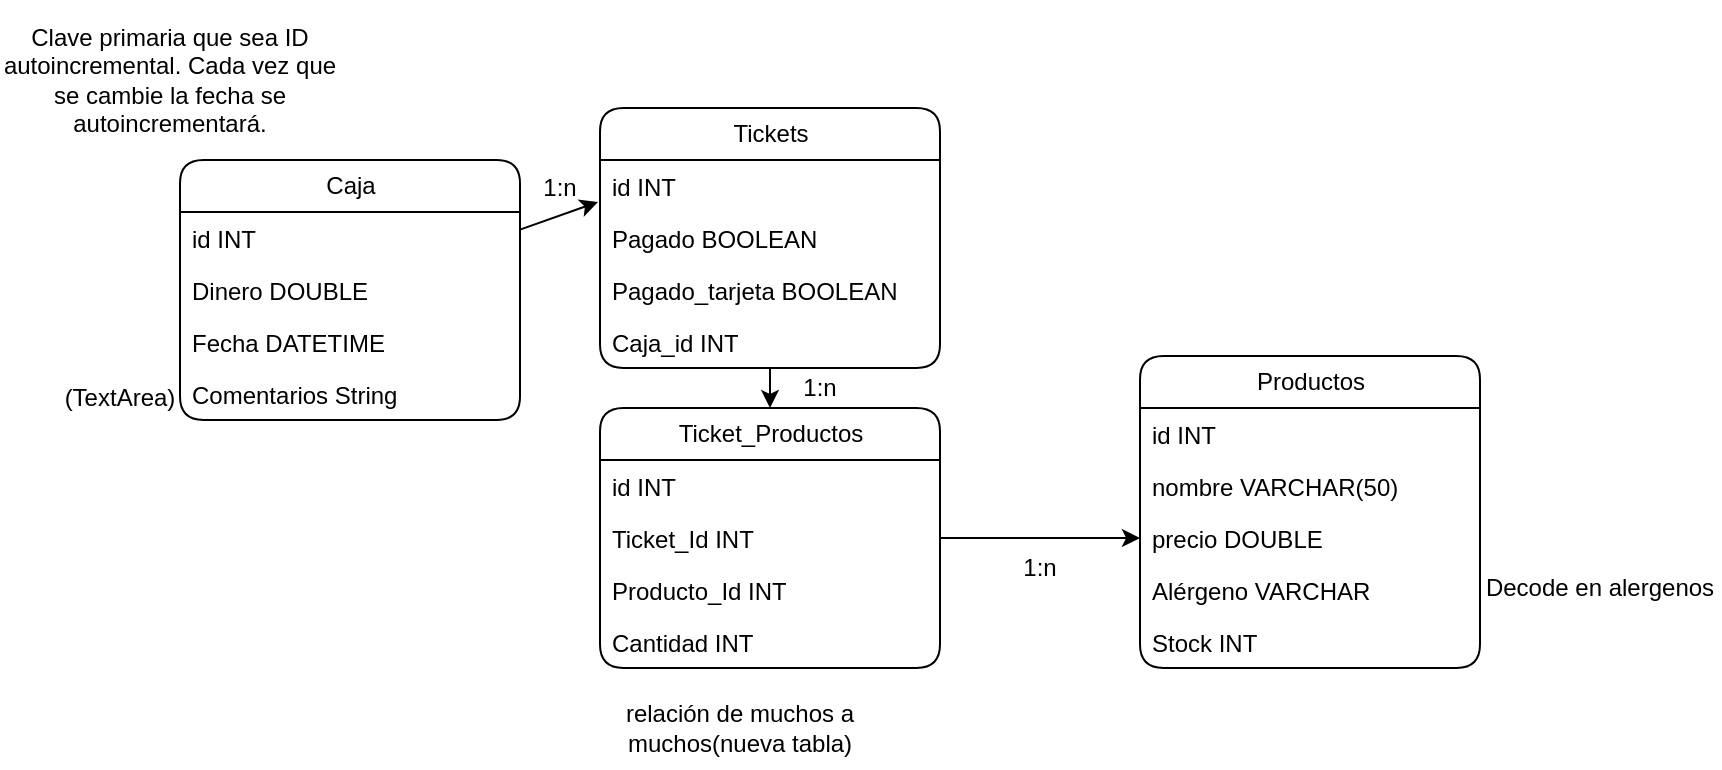 <mxfile>
    <diagram id="vz4viON2MNyJGt9LGI-4" name="Page-1">
        <mxGraphModel dx="894" dy="477" grid="1" gridSize="10" guides="1" tooltips="1" connect="1" arrows="1" fold="1" page="1" pageScale="1" pageWidth="600" pageHeight="500" math="0" shadow="0">
            <root>
                <mxCell id="0"/>
                <mxCell id="1" parent="0"/>
                <mxCell id="36" style="edgeStyle=none;html=1;entryX=-0.006;entryY=0.808;entryDx=0;entryDy=0;entryPerimeter=0;rounded=1;" parent="1" source="2" target="12" edge="1">
                    <mxGeometry relative="1" as="geometry"/>
                </mxCell>
                <mxCell id="2" value="Caja" style="swimlane;fontStyle=0;childLayout=stackLayout;horizontal=1;startSize=26;fillColor=none;horizontalStack=0;resizeParent=1;resizeParentMax=0;resizeLast=0;collapsible=1;marginBottom=0;html=1;rounded=1;" parent="1" vertex="1">
                    <mxGeometry x="150" y="176" width="170" height="130" as="geometry"/>
                </mxCell>
                <mxCell id="3" value="id INT" style="text;strokeColor=none;fillColor=none;align=left;verticalAlign=top;spacingLeft=4;spacingRight=4;overflow=hidden;rotatable=0;points=[[0,0.5],[1,0.5]];portConstraint=eastwest;whiteSpace=wrap;html=1;rounded=1;" parent="2" vertex="1">
                    <mxGeometry y="26" width="170" height="26" as="geometry"/>
                </mxCell>
                <mxCell id="38" value="Dinero DOUBLE" style="text;strokeColor=none;fillColor=none;align=left;verticalAlign=top;spacingLeft=4;spacingRight=4;overflow=hidden;rotatable=0;points=[[0,0.5],[1,0.5]];portConstraint=eastwest;whiteSpace=wrap;html=1;rounded=1;" parent="2" vertex="1">
                    <mxGeometry y="52" width="170" height="26" as="geometry"/>
                </mxCell>
                <mxCell id="39" value="Fecha DATETIME" style="text;strokeColor=none;fillColor=none;align=left;verticalAlign=top;spacingLeft=4;spacingRight=4;overflow=hidden;rotatable=0;points=[[0,0.5],[1,0.5]];portConstraint=eastwest;whiteSpace=wrap;html=1;rounded=1;" parent="2" vertex="1">
                    <mxGeometry y="78" width="170" height="26" as="geometry"/>
                </mxCell>
                <mxCell id="em2sPH7K4VbC0hfgrUfy-40" value="Comentarios String" style="text;strokeColor=none;fillColor=none;align=left;verticalAlign=top;spacingLeft=4;spacingRight=4;overflow=hidden;rotatable=0;points=[[0,0.5],[1,0.5]];portConstraint=eastwest;whiteSpace=wrap;html=1;rounded=1;" parent="2" vertex="1">
                    <mxGeometry y="104" width="170" height="26" as="geometry"/>
                </mxCell>
                <mxCell id="33" style="edgeStyle=none;html=1;entryX=0.5;entryY=0;entryDx=0;entryDy=0;rounded=1;" parent="1" source="11" target="15" edge="1">
                    <mxGeometry relative="1" as="geometry"/>
                </mxCell>
                <mxCell id="11" value="Tickets" style="swimlane;fontStyle=0;childLayout=stackLayout;horizontal=1;startSize=26;fillColor=none;horizontalStack=0;resizeParent=1;resizeParentMax=0;resizeLast=0;collapsible=1;marginBottom=0;html=1;rounded=1;" parent="1" vertex="1">
                    <mxGeometry x="360" y="150" width="170" height="130" as="geometry">
                        <mxRectangle x="440" y="160" width="110" height="30" as="alternateBounds"/>
                    </mxGeometry>
                </mxCell>
                <mxCell id="12" value="id INT" style="text;strokeColor=none;fillColor=none;align=left;verticalAlign=top;spacingLeft=4;spacingRight=4;overflow=hidden;rotatable=0;points=[[0,0.5],[1,0.5]];portConstraint=eastwest;whiteSpace=wrap;html=1;rounded=1;" parent="11" vertex="1">
                    <mxGeometry y="26" width="170" height="26" as="geometry"/>
                </mxCell>
                <mxCell id="13" value="Pagado BOOLEAN" style="text;strokeColor=none;fillColor=none;align=left;verticalAlign=top;spacingLeft=4;spacingRight=4;overflow=hidden;rotatable=0;points=[[0,0.5],[1,0.5]];portConstraint=eastwest;whiteSpace=wrap;html=1;rounded=1;" parent="11" vertex="1">
                    <mxGeometry y="52" width="170" height="26" as="geometry"/>
                </mxCell>
                <mxCell id="5" value="Pagado_tarjeta BOOLEAN" style="text;strokeColor=none;fillColor=none;align=left;verticalAlign=top;spacingLeft=4;spacingRight=4;overflow=hidden;rotatable=0;points=[[0,0.5],[1,0.5]];portConstraint=eastwest;whiteSpace=wrap;html=1;rounded=1;" parent="11" vertex="1">
                    <mxGeometry y="78" width="170" height="26" as="geometry"/>
                </mxCell>
                <mxCell id="37" value="Caja_id INT" style="text;strokeColor=none;fillColor=none;align=left;verticalAlign=top;spacingLeft=4;spacingRight=4;overflow=hidden;rotatable=0;points=[[0,0.5],[1,0.5]];portConstraint=eastwest;whiteSpace=wrap;html=1;rounded=1;" parent="11" vertex="1">
                    <mxGeometry y="104" width="170" height="26" as="geometry"/>
                </mxCell>
                <mxCell id="15" value="Ticket_Productos" style="swimlane;fontStyle=0;childLayout=stackLayout;horizontal=1;startSize=26;fillColor=none;horizontalStack=0;resizeParent=1;resizeParentMax=0;resizeLast=0;collapsible=1;marginBottom=0;html=1;rounded=1;" parent="1" vertex="1">
                    <mxGeometry x="360" y="300" width="170" height="130" as="geometry">
                        <mxRectangle x="440" y="160" width="110" height="30" as="alternateBounds"/>
                    </mxGeometry>
                </mxCell>
                <mxCell id="16" value="id INT" style="text;strokeColor=none;fillColor=none;align=left;verticalAlign=top;spacingLeft=4;spacingRight=4;overflow=hidden;rotatable=0;points=[[0,0.5],[1,0.5]];portConstraint=eastwest;whiteSpace=wrap;html=1;rounded=1;" parent="15" vertex="1">
                    <mxGeometry y="26" width="170" height="26" as="geometry"/>
                </mxCell>
                <mxCell id="17" value="Ticket_Id INT&lt;br&gt;" style="text;strokeColor=none;fillColor=none;align=left;verticalAlign=top;spacingLeft=4;spacingRight=4;overflow=hidden;rotatable=0;points=[[0,0.5],[1,0.5]];portConstraint=eastwest;whiteSpace=wrap;html=1;rounded=1;" parent="15" vertex="1">
                    <mxGeometry y="52" width="170" height="26" as="geometry"/>
                </mxCell>
                <mxCell id="18" value="Producto_Id INT" style="text;strokeColor=none;fillColor=none;align=left;verticalAlign=top;spacingLeft=4;spacingRight=4;overflow=hidden;rotatable=0;points=[[0,0.5],[1,0.5]];portConstraint=eastwest;whiteSpace=wrap;html=1;rounded=1;" parent="15" vertex="1">
                    <mxGeometry y="78" width="170" height="26" as="geometry"/>
                </mxCell>
                <mxCell id="19" value="Cantidad INT" style="text;strokeColor=none;fillColor=none;align=left;verticalAlign=top;spacingLeft=4;spacingRight=4;overflow=hidden;rotatable=0;points=[[0,0.5],[1,0.5]];portConstraint=eastwest;whiteSpace=wrap;html=1;rounded=1;" parent="15" vertex="1">
                    <mxGeometry y="104" width="170" height="26" as="geometry"/>
                </mxCell>
                <mxCell id="22" value="Productos" style="swimlane;fontStyle=0;childLayout=stackLayout;horizontal=1;startSize=26;fillColor=none;horizontalStack=0;resizeParent=1;resizeParentMax=0;resizeLast=0;collapsible=1;marginBottom=0;html=1;rounded=1;" parent="1" vertex="1">
                    <mxGeometry x="630" y="274" width="170" height="156" as="geometry">
                        <mxRectangle x="440" y="160" width="110" height="30" as="alternateBounds"/>
                    </mxGeometry>
                </mxCell>
                <mxCell id="23" value="id INT" style="text;strokeColor=none;fillColor=none;align=left;verticalAlign=top;spacingLeft=4;spacingRight=4;overflow=hidden;rotatable=0;points=[[0,0.5],[1,0.5]];portConstraint=eastwest;whiteSpace=wrap;html=1;rounded=1;" parent="22" vertex="1">
                    <mxGeometry y="26" width="170" height="26" as="geometry"/>
                </mxCell>
                <mxCell id="24" value="nombre VARCHAR(50)" style="text;strokeColor=none;fillColor=none;align=left;verticalAlign=top;spacingLeft=4;spacingRight=4;overflow=hidden;rotatable=0;points=[[0,0.5],[1,0.5]];portConstraint=eastwest;whiteSpace=wrap;html=1;rounded=1;" parent="22" vertex="1">
                    <mxGeometry y="52" width="170" height="26" as="geometry"/>
                </mxCell>
                <mxCell id="25" value="precio DOUBLE" style="text;strokeColor=none;fillColor=none;align=left;verticalAlign=top;spacingLeft=4;spacingRight=4;overflow=hidden;rotatable=0;points=[[0,0.5],[1,0.5]];portConstraint=eastwest;whiteSpace=wrap;html=1;rounded=1;" parent="22" vertex="1">
                    <mxGeometry y="78" width="170" height="26" as="geometry"/>
                </mxCell>
                <mxCell id="26" value="Alérgeno VARCHAR" style="text;strokeColor=none;fillColor=none;align=left;verticalAlign=top;spacingLeft=4;spacingRight=4;overflow=hidden;rotatable=0;points=[[0,0.5],[1,0.5]];portConstraint=eastwest;whiteSpace=wrap;html=1;rounded=1;" parent="22" vertex="1">
                    <mxGeometry y="104" width="170" height="26" as="geometry"/>
                </mxCell>
                <mxCell id="27" value="Stock INT" style="text;strokeColor=none;fillColor=none;align=left;verticalAlign=top;spacingLeft=4;spacingRight=4;overflow=hidden;rotatable=0;points=[[0,0.5],[1,0.5]];portConstraint=eastwest;whiteSpace=wrap;html=1;rounded=1;" parent="22" vertex="1">
                    <mxGeometry y="130" width="170" height="26" as="geometry"/>
                </mxCell>
                <mxCell id="28" style="edgeStyle=none;html=1;entryX=0;entryY=0.5;entryDx=0;entryDy=0;exitX=1;exitY=0.5;exitDx=0;exitDy=0;rounded=1;" parent="1" source="17" target="25" edge="1">
                    <mxGeometry relative="1" as="geometry">
                        <mxPoint x="730" y="363" as="targetPoint"/>
                        <Array as="points"/>
                    </mxGeometry>
                </mxCell>
                <mxCell id="34" value="1:n" style="text;html=1;strokeColor=none;fillColor=none;align=center;verticalAlign=middle;whiteSpace=wrap;rounded=1;" parent="1" vertex="1">
                    <mxGeometry x="330" y="180" width="20" height="20" as="geometry"/>
                </mxCell>
                <mxCell id="35" value="relación de muchos a muchos(nueva tabla)" style="text;html=1;strokeColor=none;fillColor=none;align=center;verticalAlign=middle;whiteSpace=wrap;rounded=1;" parent="1" vertex="1">
                    <mxGeometry x="370" y="440" width="120" height="40" as="geometry"/>
                </mxCell>
                <mxCell id="qQAF8Ok186BCmn0BAiIg-39" value="Decode en alergenos" style="text;html=1;strokeColor=none;fillColor=none;align=center;verticalAlign=middle;whiteSpace=wrap;rounded=0;" parent="1" vertex="1">
                    <mxGeometry x="800" y="380" width="120" height="20" as="geometry"/>
                </mxCell>
                <mxCell id="em2sPH7K4VbC0hfgrUfy-39" value="Clave primaria que sea ID autoincremental. Cada vez que se cambie la fecha se autoincrementará.&lt;br&gt;" style="text;html=1;strokeColor=none;fillColor=none;align=center;verticalAlign=middle;whiteSpace=wrap;rounded=0;" parent="1" vertex="1">
                    <mxGeometry x="60" y="96" width="170" height="80" as="geometry"/>
                </mxCell>
                <mxCell id="em2sPH7K4VbC0hfgrUfy-41" value="(TextArea)" style="text;html=1;strokeColor=none;fillColor=none;align=center;verticalAlign=middle;whiteSpace=wrap;rounded=0;" parent="1" vertex="1">
                    <mxGeometry x="90" y="290" width="60" height="10" as="geometry"/>
                </mxCell>
                <mxCell id="41" value="1:n" style="text;html=1;strokeColor=none;fillColor=none;align=center;verticalAlign=middle;whiteSpace=wrap;rounded=1;" vertex="1" parent="1">
                    <mxGeometry x="570" y="370" width="20" height="20" as="geometry"/>
                </mxCell>
                <mxCell id="42" value="1:n" style="text;html=1;strokeColor=none;fillColor=none;align=center;verticalAlign=middle;whiteSpace=wrap;rounded=1;" vertex="1" parent="1">
                    <mxGeometry x="460" y="280" width="20" height="20" as="geometry"/>
                </mxCell>
            </root>
        </mxGraphModel>
    </diagram>
</mxfile>